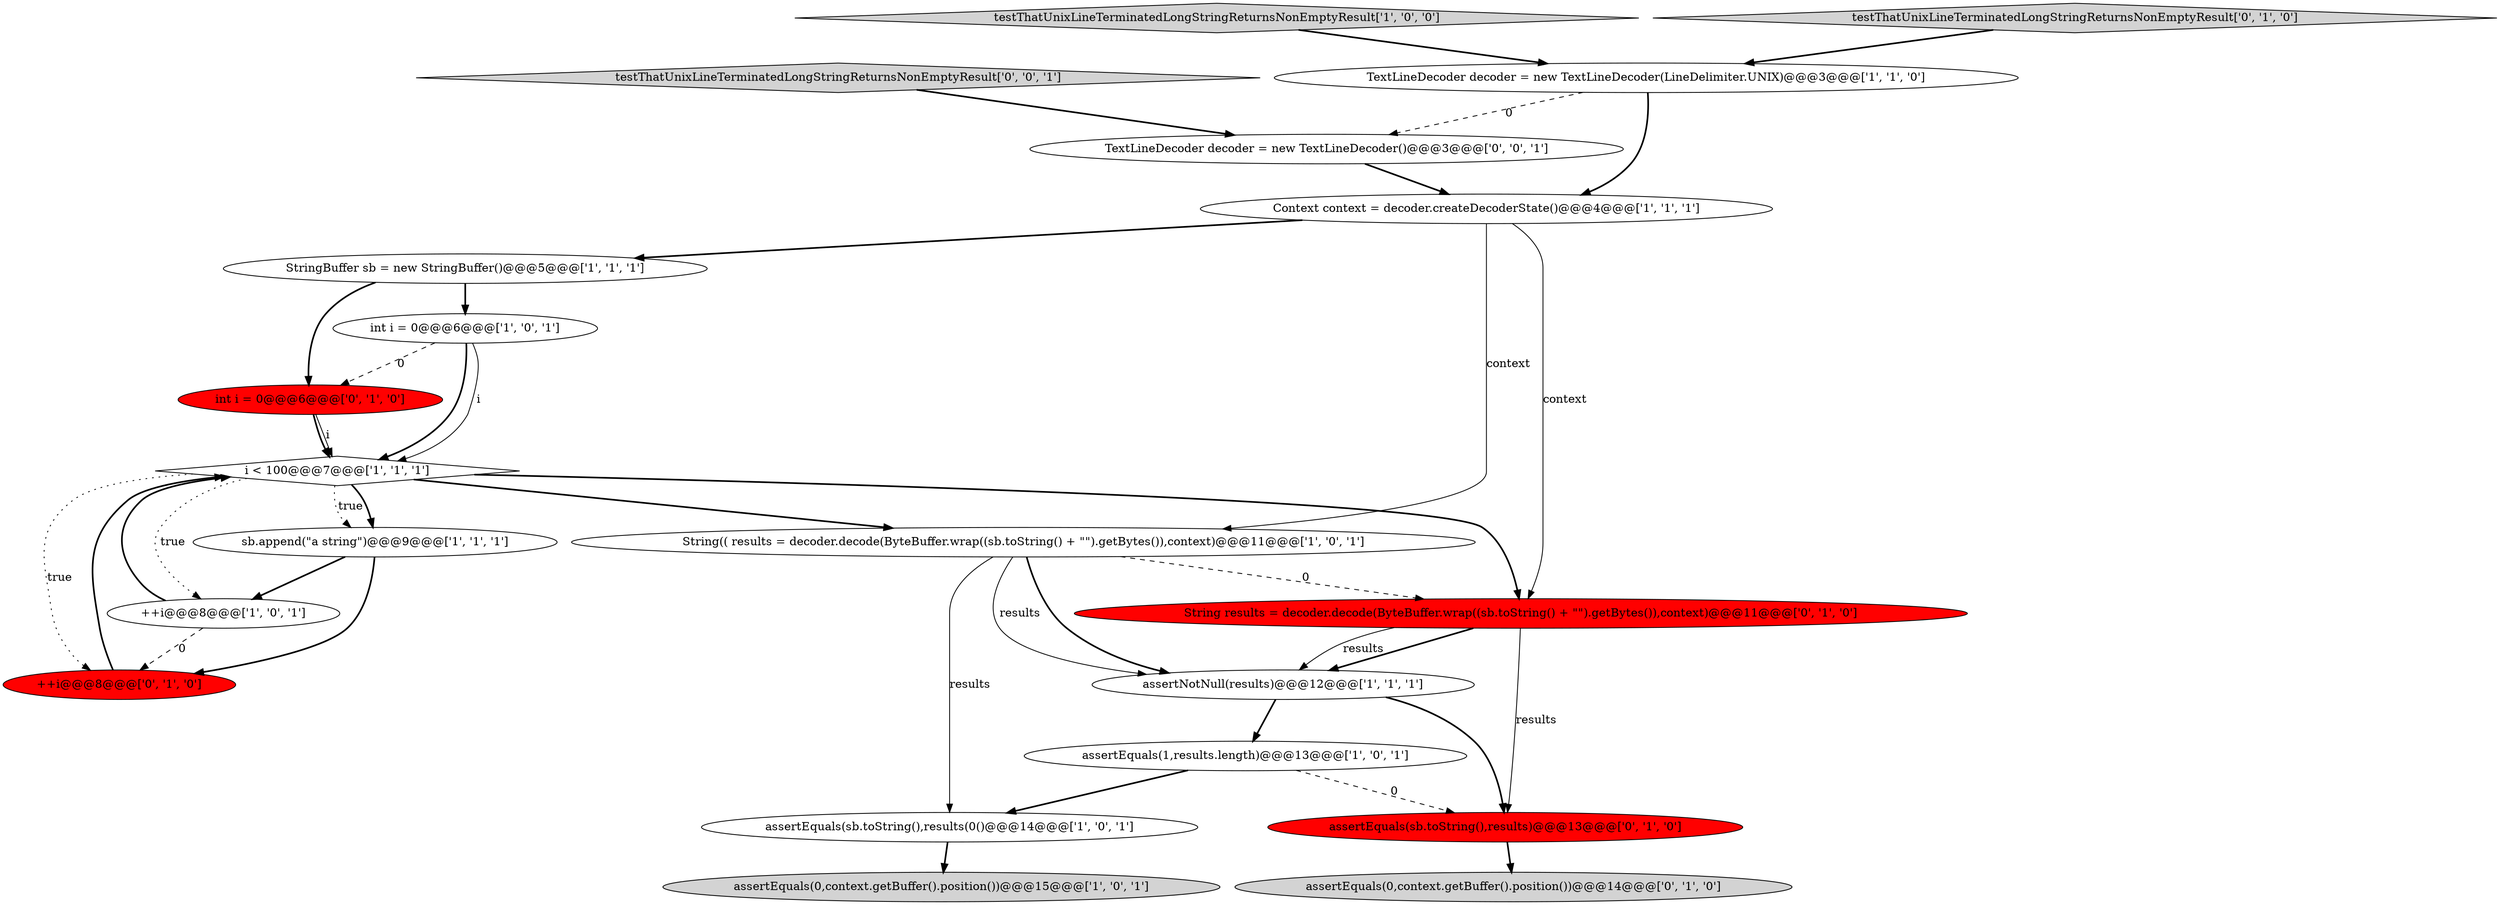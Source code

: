 digraph {
1 [style = filled, label = "i < 100@@@7@@@['1', '1', '1']", fillcolor = white, shape = diamond image = "AAA0AAABBB1BBB"];
12 [style = filled, label = "sb.append(\"a string\")@@@9@@@['1', '1', '1']", fillcolor = white, shape = ellipse image = "AAA0AAABBB1BBB"];
6 [style = filled, label = "testThatUnixLineTerminatedLongStringReturnsNonEmptyResult['1', '0', '0']", fillcolor = lightgray, shape = diamond image = "AAA0AAABBB1BBB"];
16 [style = filled, label = "assertEquals(0,context.getBuffer().position())@@@14@@@['0', '1', '0']", fillcolor = lightgray, shape = ellipse image = "AAA0AAABBB2BBB"];
15 [style = filled, label = "++i@@@8@@@['0', '1', '0']", fillcolor = red, shape = ellipse image = "AAA1AAABBB2BBB"];
9 [style = filled, label = "Context context = decoder.createDecoderState()@@@4@@@['1', '1', '1']", fillcolor = white, shape = ellipse image = "AAA0AAABBB1BBB"];
2 [style = filled, label = "int i = 0@@@6@@@['1', '0', '1']", fillcolor = white, shape = ellipse image = "AAA0AAABBB1BBB"];
19 [style = filled, label = "testThatUnixLineTerminatedLongStringReturnsNonEmptyResult['0', '0', '1']", fillcolor = lightgray, shape = diamond image = "AAA0AAABBB3BBB"];
3 [style = filled, label = "assertEquals(1,results.length)@@@13@@@['1', '0', '1']", fillcolor = white, shape = ellipse image = "AAA0AAABBB1BBB"];
20 [style = filled, label = "TextLineDecoder decoder = new TextLineDecoder()@@@3@@@['0', '0', '1']", fillcolor = white, shape = ellipse image = "AAA0AAABBB3BBB"];
0 [style = filled, label = "assertEquals(0,context.getBuffer().position())@@@15@@@['1', '0', '1']", fillcolor = lightgray, shape = ellipse image = "AAA0AAABBB1BBB"];
5 [style = filled, label = "StringBuffer sb = new StringBuffer()@@@5@@@['1', '1', '1']", fillcolor = white, shape = ellipse image = "AAA0AAABBB1BBB"];
14 [style = filled, label = "testThatUnixLineTerminatedLongStringReturnsNonEmptyResult['0', '1', '0']", fillcolor = lightgray, shape = diamond image = "AAA0AAABBB2BBB"];
10 [style = filled, label = "assertNotNull(results)@@@12@@@['1', '1', '1']", fillcolor = white, shape = ellipse image = "AAA0AAABBB1BBB"];
18 [style = filled, label = "String results = decoder.decode(ByteBuffer.wrap((sb.toString() + \"\").getBytes()),context)@@@11@@@['0', '1', '0']", fillcolor = red, shape = ellipse image = "AAA1AAABBB2BBB"];
17 [style = filled, label = "int i = 0@@@6@@@['0', '1', '0']", fillcolor = red, shape = ellipse image = "AAA1AAABBB2BBB"];
7 [style = filled, label = "TextLineDecoder decoder = new TextLineDecoder(LineDelimiter.UNIX)@@@3@@@['1', '1', '0']", fillcolor = white, shape = ellipse image = "AAA0AAABBB1BBB"];
11 [style = filled, label = "++i@@@8@@@['1', '0', '1']", fillcolor = white, shape = ellipse image = "AAA0AAABBB1BBB"];
4 [style = filled, label = "assertEquals(sb.toString(),results(0()@@@14@@@['1', '0', '1']", fillcolor = white, shape = ellipse image = "AAA0AAABBB1BBB"];
13 [style = filled, label = "assertEquals(sb.toString(),results)@@@13@@@['0', '1', '0']", fillcolor = red, shape = ellipse image = "AAA1AAABBB2BBB"];
8 [style = filled, label = "String(( results = decoder.decode(ByteBuffer.wrap((sb.toString() + \"\").getBytes()),context)@@@11@@@['1', '0', '1']", fillcolor = white, shape = ellipse image = "AAA0AAABBB1BBB"];
18->13 [style = solid, label="results"];
8->10 [style = bold, label=""];
1->8 [style = bold, label=""];
8->4 [style = solid, label="results"];
17->1 [style = bold, label=""];
20->9 [style = bold, label=""];
11->1 [style = bold, label=""];
11->15 [style = dashed, label="0"];
2->1 [style = bold, label=""];
19->20 [style = bold, label=""];
1->11 [style = dotted, label="true"];
12->11 [style = bold, label=""];
12->15 [style = bold, label=""];
7->20 [style = dashed, label="0"];
10->3 [style = bold, label=""];
1->18 [style = bold, label=""];
3->13 [style = dashed, label="0"];
5->17 [style = bold, label=""];
2->17 [style = dashed, label="0"];
3->4 [style = bold, label=""];
13->16 [style = bold, label=""];
9->18 [style = solid, label="context"];
4->0 [style = bold, label=""];
14->7 [style = bold, label=""];
7->9 [style = bold, label=""];
5->2 [style = bold, label=""];
8->10 [style = solid, label="results"];
17->1 [style = solid, label="i"];
18->10 [style = bold, label=""];
10->13 [style = bold, label=""];
1->15 [style = dotted, label="true"];
9->8 [style = solid, label="context"];
2->1 [style = solid, label="i"];
1->12 [style = dotted, label="true"];
1->12 [style = bold, label=""];
9->5 [style = bold, label=""];
8->18 [style = dashed, label="0"];
18->10 [style = solid, label="results"];
6->7 [style = bold, label=""];
15->1 [style = bold, label=""];
}
